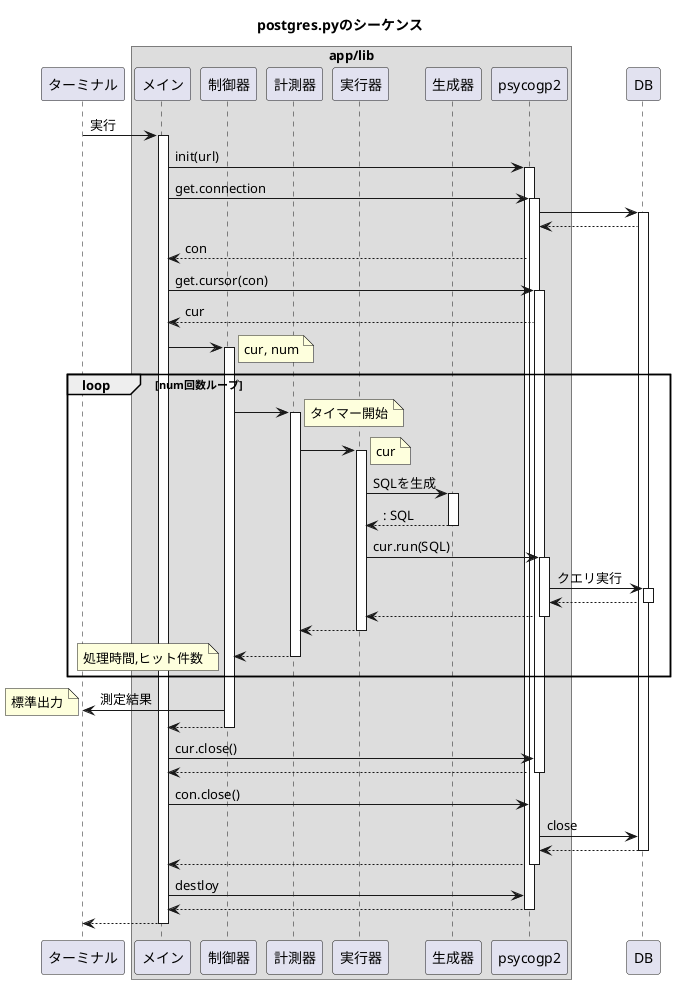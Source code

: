 @startuml
title postgres.pyのシーケンス
participant term as "ターミナル"

box app/lib
participant main as "メイン"
participant coaster as "制御器"
participant stopwatch as "計測器"
participant executor as "実行器"
participant builder as "生成器"
participant psyco as "psycogp2"
end box

participant postgres as "DB"

term -> main: 実行
activate main
main -> psyco: init(url)
activate psyco
main -> psyco: get.connection
activate psyco
psyco -> postgres:
activate postgres
psyco <-- postgres:
main <-- psyco: con
main -> psyco: get.cursor(con)
activate psyco
main <-- psyco: cur
main -> coaster
activate coaster
note right
    cur, num
end note

loop num回数ループ
    coaster -> stopwatch
    note right
        タイマー開始
    end note
    activate stopwatch
    stopwatch -> executor
    activate executor
    note right
        cur
    end note
    executor -> builder: SQLを生成
    activate builder
    return: SQL
    executor -> psyco: cur.run(SQL)
    activate psyco
    psyco -> postgres: クエリ実行
    activate postgres
    return
    return
    return
    return
    note left
        処理時間,ヒット件数
    end note
end
coaster -> term: 測定結果
note left
標準出力
end note
return
main -> psyco: cur.close()
return
main -> psyco: con.close()
psyco -> postgres: close
return
return
main -> psyco: destloy
return
return

@enduml